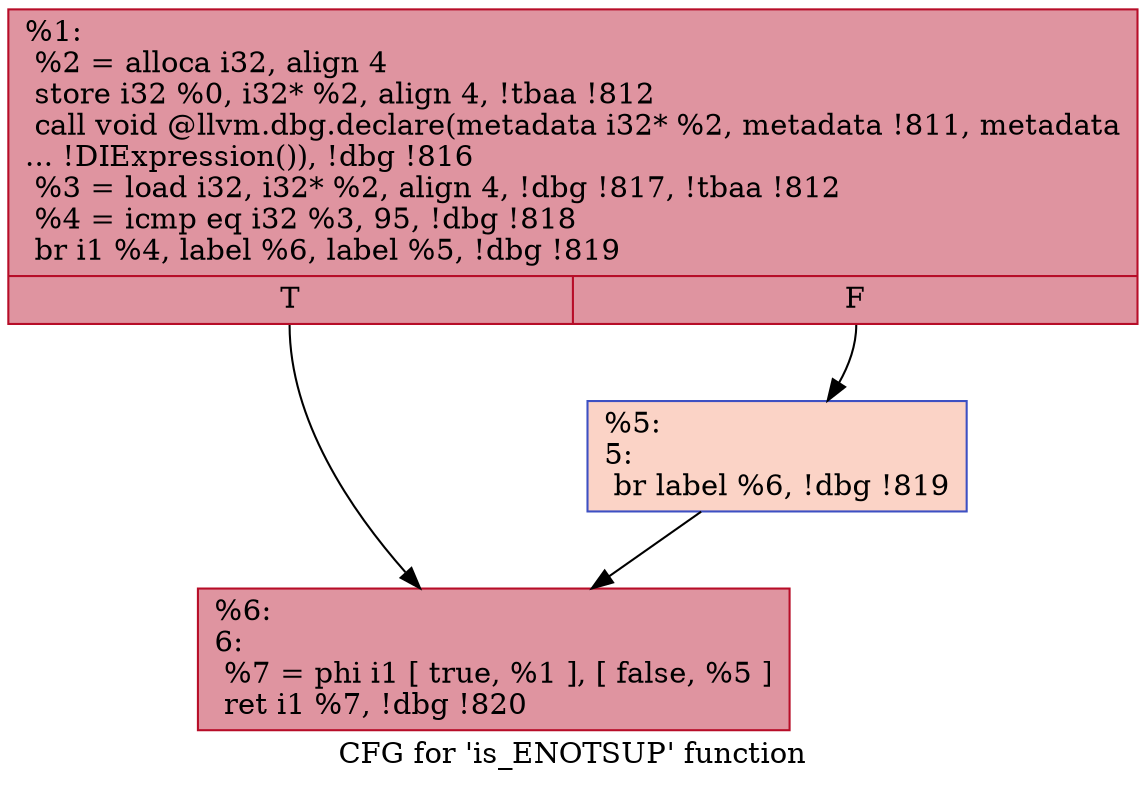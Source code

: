 digraph "CFG for 'is_ENOTSUP' function" {
	label="CFG for 'is_ENOTSUP' function";

	Node0x7fde50 [shape=record,color="#b70d28ff", style=filled, fillcolor="#b70d2870",label="{%1:\l  %2 = alloca i32, align 4\l  store i32 %0, i32* %2, align 4, !tbaa !812\l  call void @llvm.dbg.declare(metadata i32* %2, metadata !811, metadata\l... !DIExpression()), !dbg !816\l  %3 = load i32, i32* %2, align 4, !dbg !817, !tbaa !812\l  %4 = icmp eq i32 %3, 95, !dbg !818\l  br i1 %4, label %6, label %5, !dbg !819\l|{<s0>T|<s1>F}}"];
	Node0x7fde50:s0 -> Node0x7fdef0;
	Node0x7fde50:s1 -> Node0x7fdea0;
	Node0x7fdea0 [shape=record,color="#3d50c3ff", style=filled, fillcolor="#f59c7d70",label="{%5:\l5:                                                \l  br label %6, !dbg !819\l}"];
	Node0x7fdea0 -> Node0x7fdef0;
	Node0x7fdef0 [shape=record,color="#b70d28ff", style=filled, fillcolor="#b70d2870",label="{%6:\l6:                                                \l  %7 = phi i1 [ true, %1 ], [ false, %5 ]\l  ret i1 %7, !dbg !820\l}"];
}
